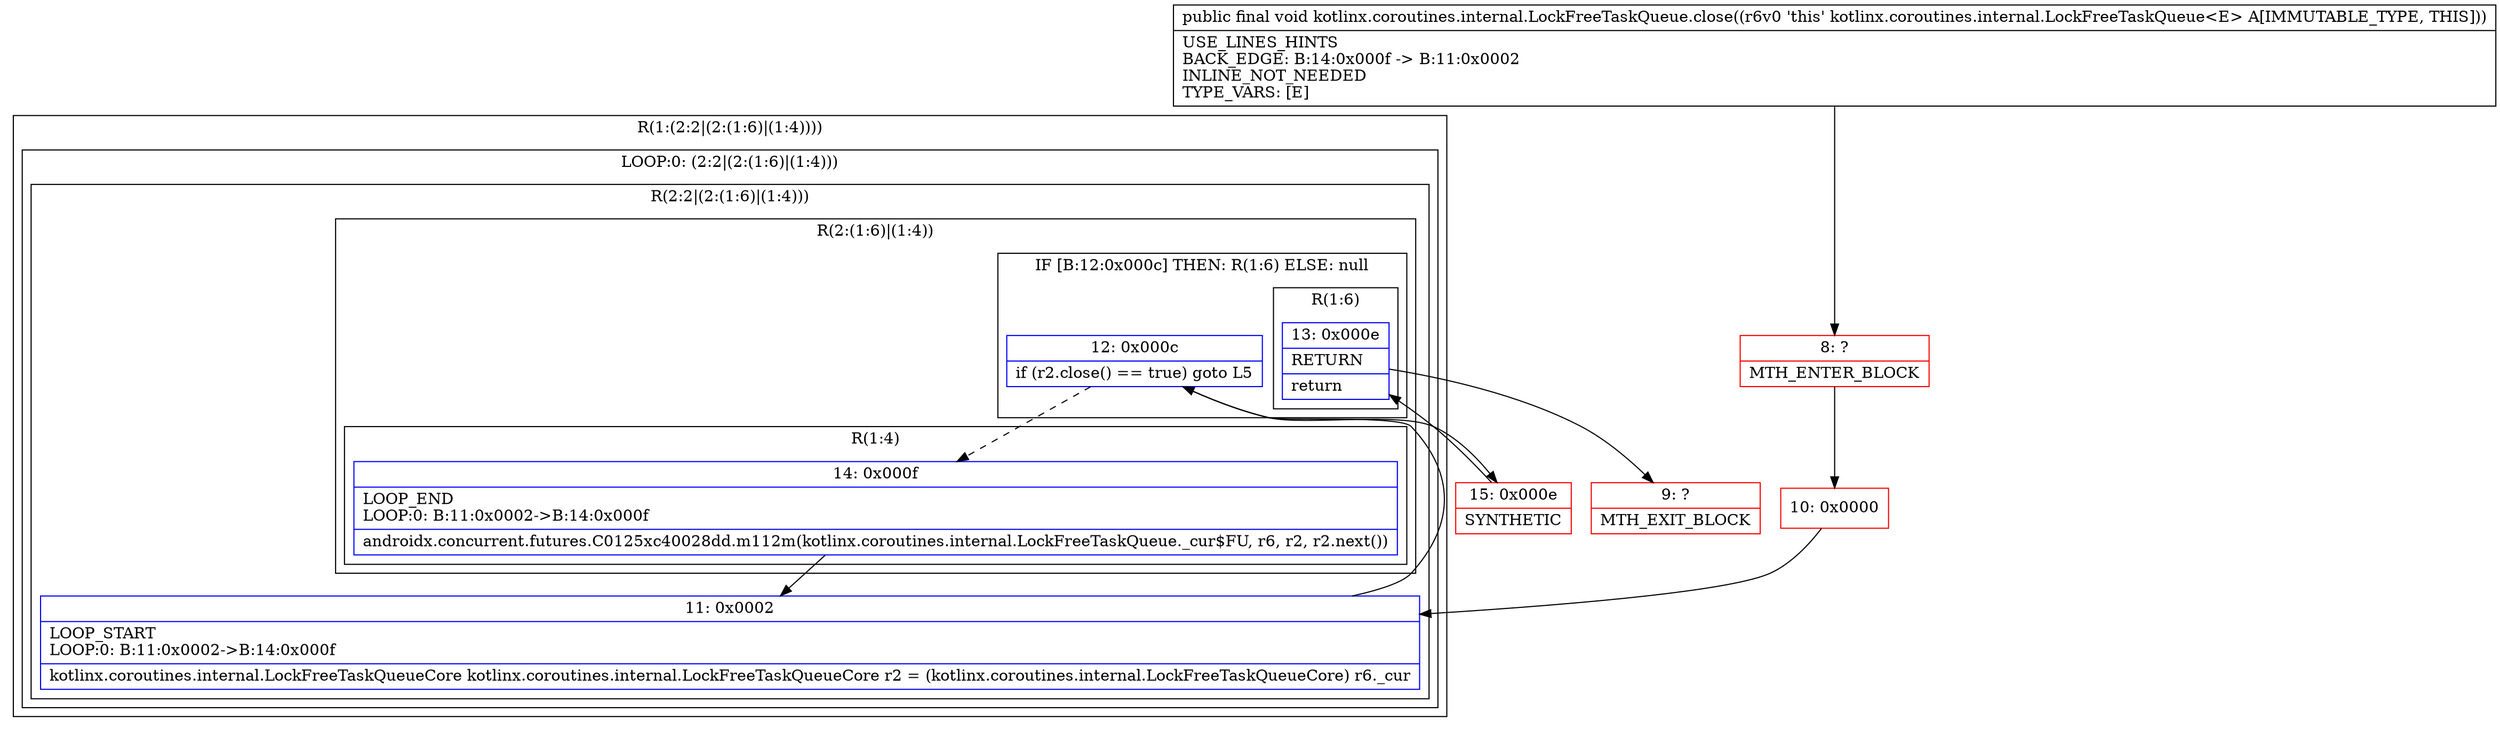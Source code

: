 digraph "CFG forkotlinx.coroutines.internal.LockFreeTaskQueue.close()V" {
subgraph cluster_Region_1027224382 {
label = "R(1:(2:2|(2:(1:6)|(1:4))))";
node [shape=record,color=blue];
subgraph cluster_LoopRegion_41225082 {
label = "LOOP:0: (2:2|(2:(1:6)|(1:4)))";
node [shape=record,color=blue];
subgraph cluster_Region_1810836809 {
label = "R(2:2|(2:(1:6)|(1:4)))";
node [shape=record,color=blue];
Node_11 [shape=record,label="{11\:\ 0x0002|LOOP_START\lLOOP:0: B:11:0x0002\-\>B:14:0x000f\l|kotlinx.coroutines.internal.LockFreeTaskQueueCore kotlinx.coroutines.internal.LockFreeTaskQueueCore r2 = (kotlinx.coroutines.internal.LockFreeTaskQueueCore) r6._cur\l}"];
subgraph cluster_Region_1886690564 {
label = "R(2:(1:6)|(1:4))";
node [shape=record,color=blue];
subgraph cluster_IfRegion_389444546 {
label = "IF [B:12:0x000c] THEN: R(1:6) ELSE: null";
node [shape=record,color=blue];
Node_12 [shape=record,label="{12\:\ 0x000c|if (r2.close() == true) goto L5\l}"];
subgraph cluster_Region_1262190640 {
label = "R(1:6)";
node [shape=record,color=blue];
Node_13 [shape=record,label="{13\:\ 0x000e|RETURN\l|return\l}"];
}
}
subgraph cluster_Region_431578870 {
label = "R(1:4)";
node [shape=record,color=blue];
Node_14 [shape=record,label="{14\:\ 0x000f|LOOP_END\lLOOP:0: B:11:0x0002\-\>B:14:0x000f\l|androidx.concurrent.futures.C0125xc40028dd.m112m(kotlinx.coroutines.internal.LockFreeTaskQueue._cur$FU, r6, r2, r2.next())\l}"];
}
}
}
}
}
Node_8 [shape=record,color=red,label="{8\:\ ?|MTH_ENTER_BLOCK\l}"];
Node_10 [shape=record,color=red,label="{10\:\ 0x0000}"];
Node_15 [shape=record,color=red,label="{15\:\ 0x000e|SYNTHETIC\l}"];
Node_9 [shape=record,color=red,label="{9\:\ ?|MTH_EXIT_BLOCK\l}"];
MethodNode[shape=record,label="{public final void kotlinx.coroutines.internal.LockFreeTaskQueue.close((r6v0 'this' kotlinx.coroutines.internal.LockFreeTaskQueue\<E\> A[IMMUTABLE_TYPE, THIS]))  | USE_LINES_HINTS\lBACK_EDGE: B:14:0x000f \-\> B:11:0x0002\lINLINE_NOT_NEEDED\lTYPE_VARS: [E]\l}"];
MethodNode -> Node_8;Node_11 -> Node_12;
Node_12 -> Node_14[style=dashed];
Node_12 -> Node_15;
Node_13 -> Node_9;
Node_14 -> Node_11;
Node_8 -> Node_10;
Node_10 -> Node_11;
Node_15 -> Node_13;
}

